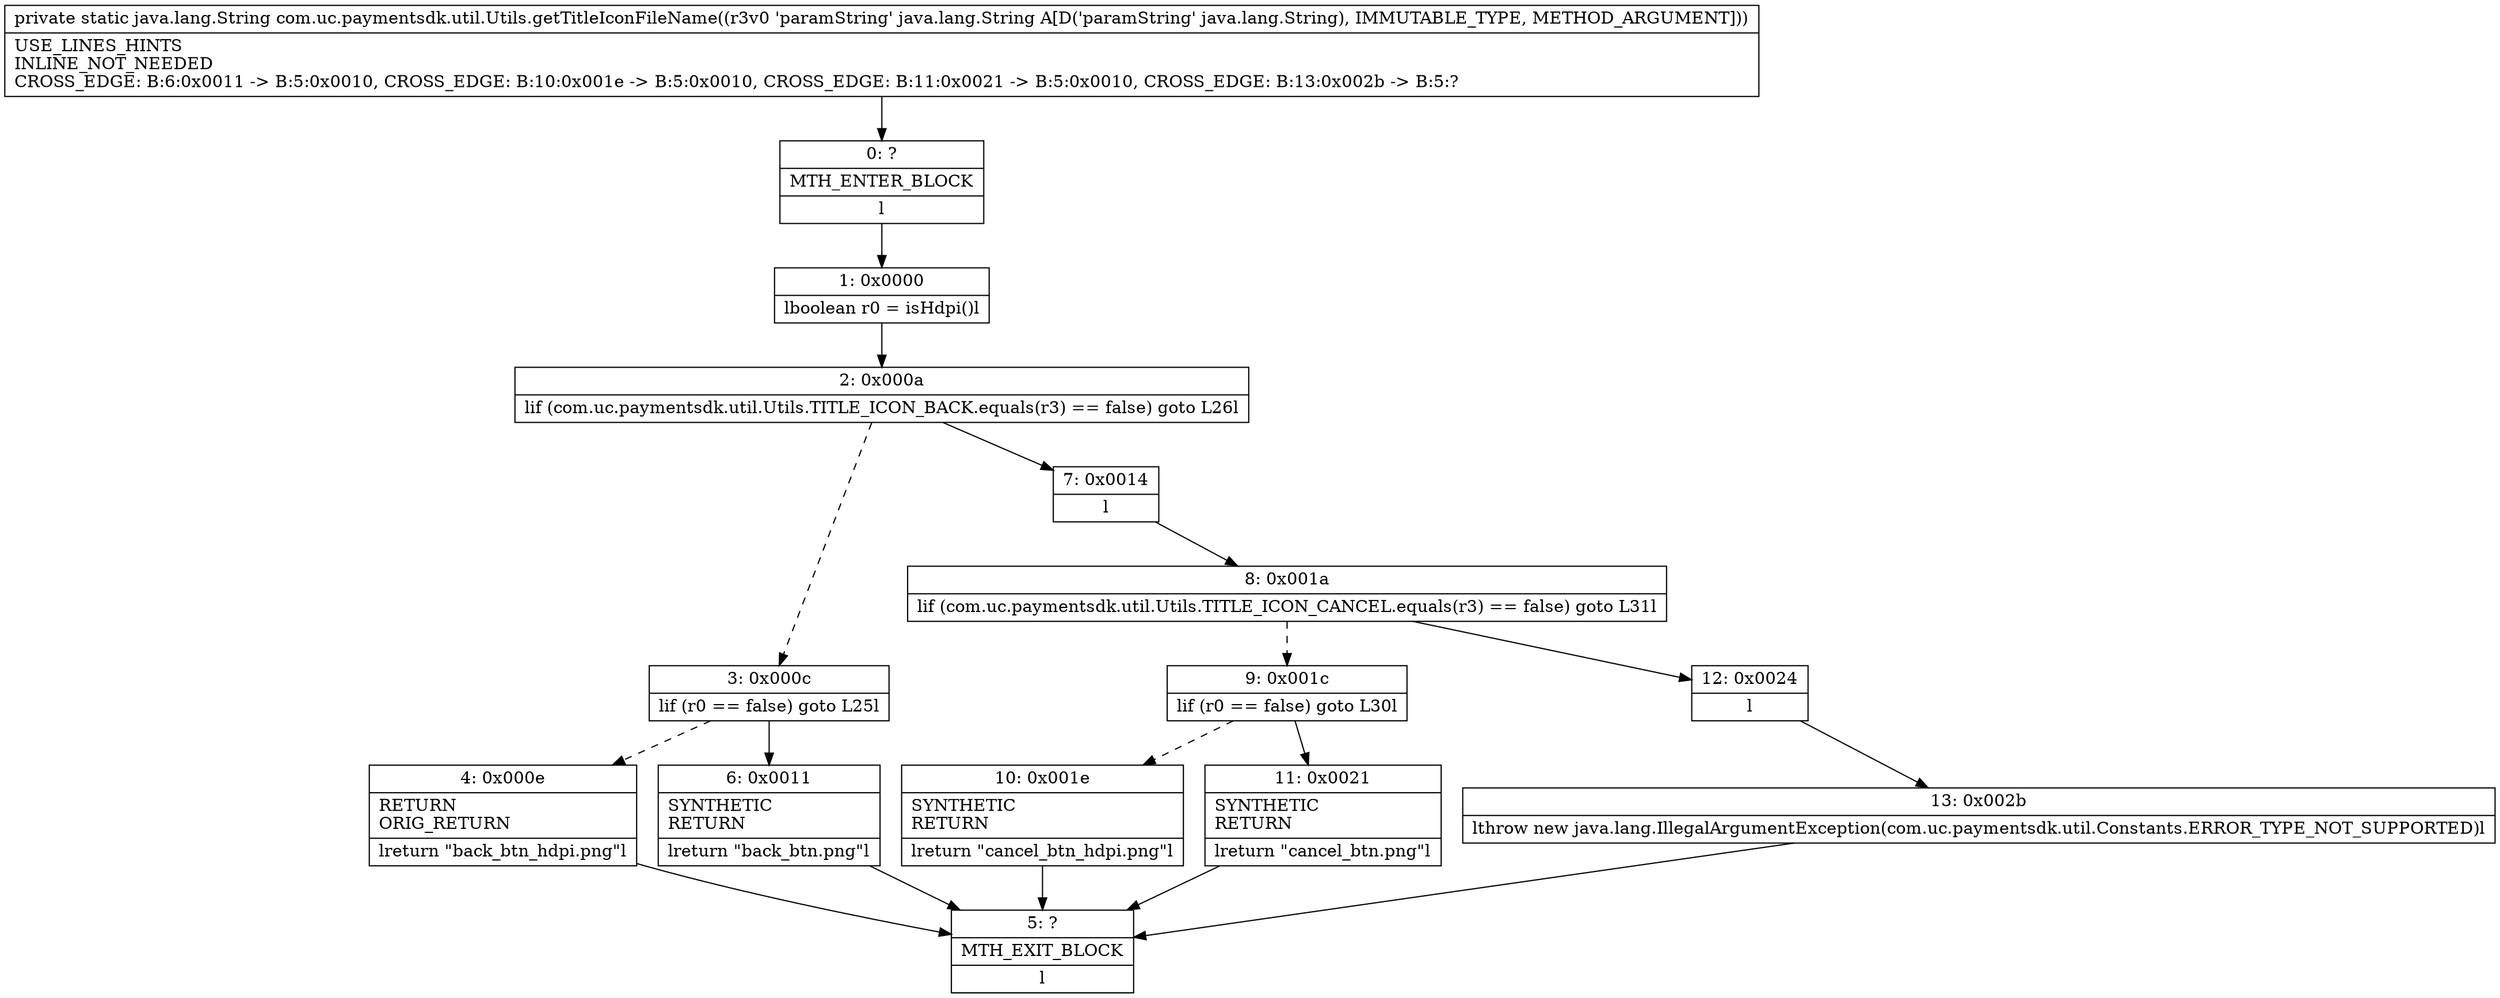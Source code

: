 digraph "CFG forcom.uc.paymentsdk.util.Utils.getTitleIconFileName(Ljava\/lang\/String;)Ljava\/lang\/String;" {
Node_0 [shape=record,label="{0\:\ ?|MTH_ENTER_BLOCK\l|l}"];
Node_1 [shape=record,label="{1\:\ 0x0000|lboolean r0 = isHdpi()l}"];
Node_2 [shape=record,label="{2\:\ 0x000a|lif (com.uc.paymentsdk.util.Utils.TITLE_ICON_BACK.equals(r3) == false) goto L26l}"];
Node_3 [shape=record,label="{3\:\ 0x000c|lif (r0 == false) goto L25l}"];
Node_4 [shape=record,label="{4\:\ 0x000e|RETURN\lORIG_RETURN\l|lreturn \"back_btn_hdpi.png\"l}"];
Node_5 [shape=record,label="{5\:\ ?|MTH_EXIT_BLOCK\l|l}"];
Node_6 [shape=record,label="{6\:\ 0x0011|SYNTHETIC\lRETURN\l|lreturn \"back_btn.png\"l}"];
Node_7 [shape=record,label="{7\:\ 0x0014|l}"];
Node_8 [shape=record,label="{8\:\ 0x001a|lif (com.uc.paymentsdk.util.Utils.TITLE_ICON_CANCEL.equals(r3) == false) goto L31l}"];
Node_9 [shape=record,label="{9\:\ 0x001c|lif (r0 == false) goto L30l}"];
Node_10 [shape=record,label="{10\:\ 0x001e|SYNTHETIC\lRETURN\l|lreturn \"cancel_btn_hdpi.png\"l}"];
Node_11 [shape=record,label="{11\:\ 0x0021|SYNTHETIC\lRETURN\l|lreturn \"cancel_btn.png\"l}"];
Node_12 [shape=record,label="{12\:\ 0x0024|l}"];
Node_13 [shape=record,label="{13\:\ 0x002b|lthrow new java.lang.IllegalArgumentException(com.uc.paymentsdk.util.Constants.ERROR_TYPE_NOT_SUPPORTED)l}"];
MethodNode[shape=record,label="{private static java.lang.String com.uc.paymentsdk.util.Utils.getTitleIconFileName((r3v0 'paramString' java.lang.String A[D('paramString' java.lang.String), IMMUTABLE_TYPE, METHOD_ARGUMENT]))  | USE_LINES_HINTS\lINLINE_NOT_NEEDED\lCROSS_EDGE: B:6:0x0011 \-\> B:5:0x0010, CROSS_EDGE: B:10:0x001e \-\> B:5:0x0010, CROSS_EDGE: B:11:0x0021 \-\> B:5:0x0010, CROSS_EDGE: B:13:0x002b \-\> B:5:?\l}"];
MethodNode -> Node_0;
Node_0 -> Node_1;
Node_1 -> Node_2;
Node_2 -> Node_3[style=dashed];
Node_2 -> Node_7;
Node_3 -> Node_4[style=dashed];
Node_3 -> Node_6;
Node_4 -> Node_5;
Node_6 -> Node_5;
Node_7 -> Node_8;
Node_8 -> Node_9[style=dashed];
Node_8 -> Node_12;
Node_9 -> Node_10[style=dashed];
Node_9 -> Node_11;
Node_10 -> Node_5;
Node_11 -> Node_5;
Node_12 -> Node_13;
Node_13 -> Node_5;
}

